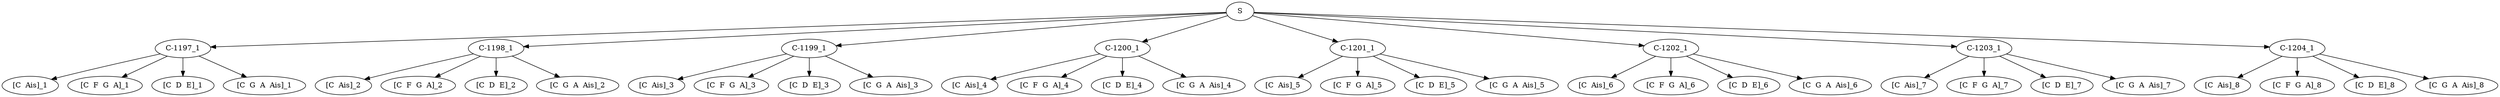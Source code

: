 digraph sample{
"S" -> "C-1197_1";
"C-1197_1" -> "[C  Ais]_1";
"C-1197_1" -> "[C  F  G  A]_1";
"C-1197_1" -> "[C  D  E]_1";
"C-1197_1" -> "[C  G  A  Ais]_1";
"S" -> "C-1198_1";
"C-1198_1" -> "[C  Ais]_2";
"C-1198_1" -> "[C  F  G  A]_2";
"C-1198_1" -> "[C  D  E]_2";
"C-1198_1" -> "[C  G  A  Ais]_2";
"S" -> "C-1199_1";
"C-1199_1" -> "[C  Ais]_3";
"C-1199_1" -> "[C  F  G  A]_3";
"C-1199_1" -> "[C  D  E]_3";
"C-1199_1" -> "[C  G  A  Ais]_3";
"S" -> "C-1200_1";
"C-1200_1" -> "[C  Ais]_4";
"C-1200_1" -> "[C  F  G  A]_4";
"C-1200_1" -> "[C  D  E]_4";
"C-1200_1" -> "[C  G  A  Ais]_4";
"S" -> "C-1201_1";
"C-1201_1" -> "[C  Ais]_5";
"C-1201_1" -> "[C  F  G  A]_5";
"C-1201_1" -> "[C  D  E]_5";
"C-1201_1" -> "[C  G  A  Ais]_5";
"S" -> "C-1202_1";
"C-1202_1" -> "[C  Ais]_6";
"C-1202_1" -> "[C  F  G  A]_6";
"C-1202_1" -> "[C  D  E]_6";
"C-1202_1" -> "[C  G  A  Ais]_6";
"S" -> "C-1203_1";
"C-1203_1" -> "[C  Ais]_7";
"C-1203_1" -> "[C  F  G  A]_7";
"C-1203_1" -> "[C  D  E]_7";
"C-1203_1" -> "[C  G  A  Ais]_7";
"S" -> "C-1204_1";
"C-1204_1" -> "[C  Ais]_8";
"C-1204_1" -> "[C  F  G  A]_8";
"C-1204_1" -> "[C  D  E]_8";
"C-1204_1" -> "[C  G  A  Ais]_8";

{rank = min; "S";}
{rank = same; "C-1197_1"; "C-1198_1"; "C-1199_1"; "C-1200_1"; "C-1201_1"; "C-1202_1"; "C-1203_1"; "C-1204_1";}
{rank = same; "[C  Ais]_1"; "[C  Ais]_2"; "[C  Ais]_3"; "[C  Ais]_4"; "[C  Ais]_5"; "[C  Ais]_6"; "[C  Ais]_7"; "[C  Ais]_8"; "[C  D  E]_1"; "[C  D  E]_2"; "[C  D  E]_3"; "[C  D  E]_4"; "[C  D  E]_5"; "[C  D  E]_6"; "[C  D  E]_7"; "[C  D  E]_8"; "[C  F  G  A]_1"; "[C  F  G  A]_2"; "[C  F  G  A]_3"; "[C  F  G  A]_4"; "[C  F  G  A]_5"; "[C  F  G  A]_6"; "[C  F  G  A]_7"; "[C  F  G  A]_8"; "[C  G  A  Ais]_1"; "[C  G  A  Ais]_2"; "[C  G  A  Ais]_3"; "[C  G  A  Ais]_4"; "[C  G  A  Ais]_5"; "[C  G  A  Ais]_6"; "[C  G  A  Ais]_7"; "[C  G  A  Ais]_8";}
}